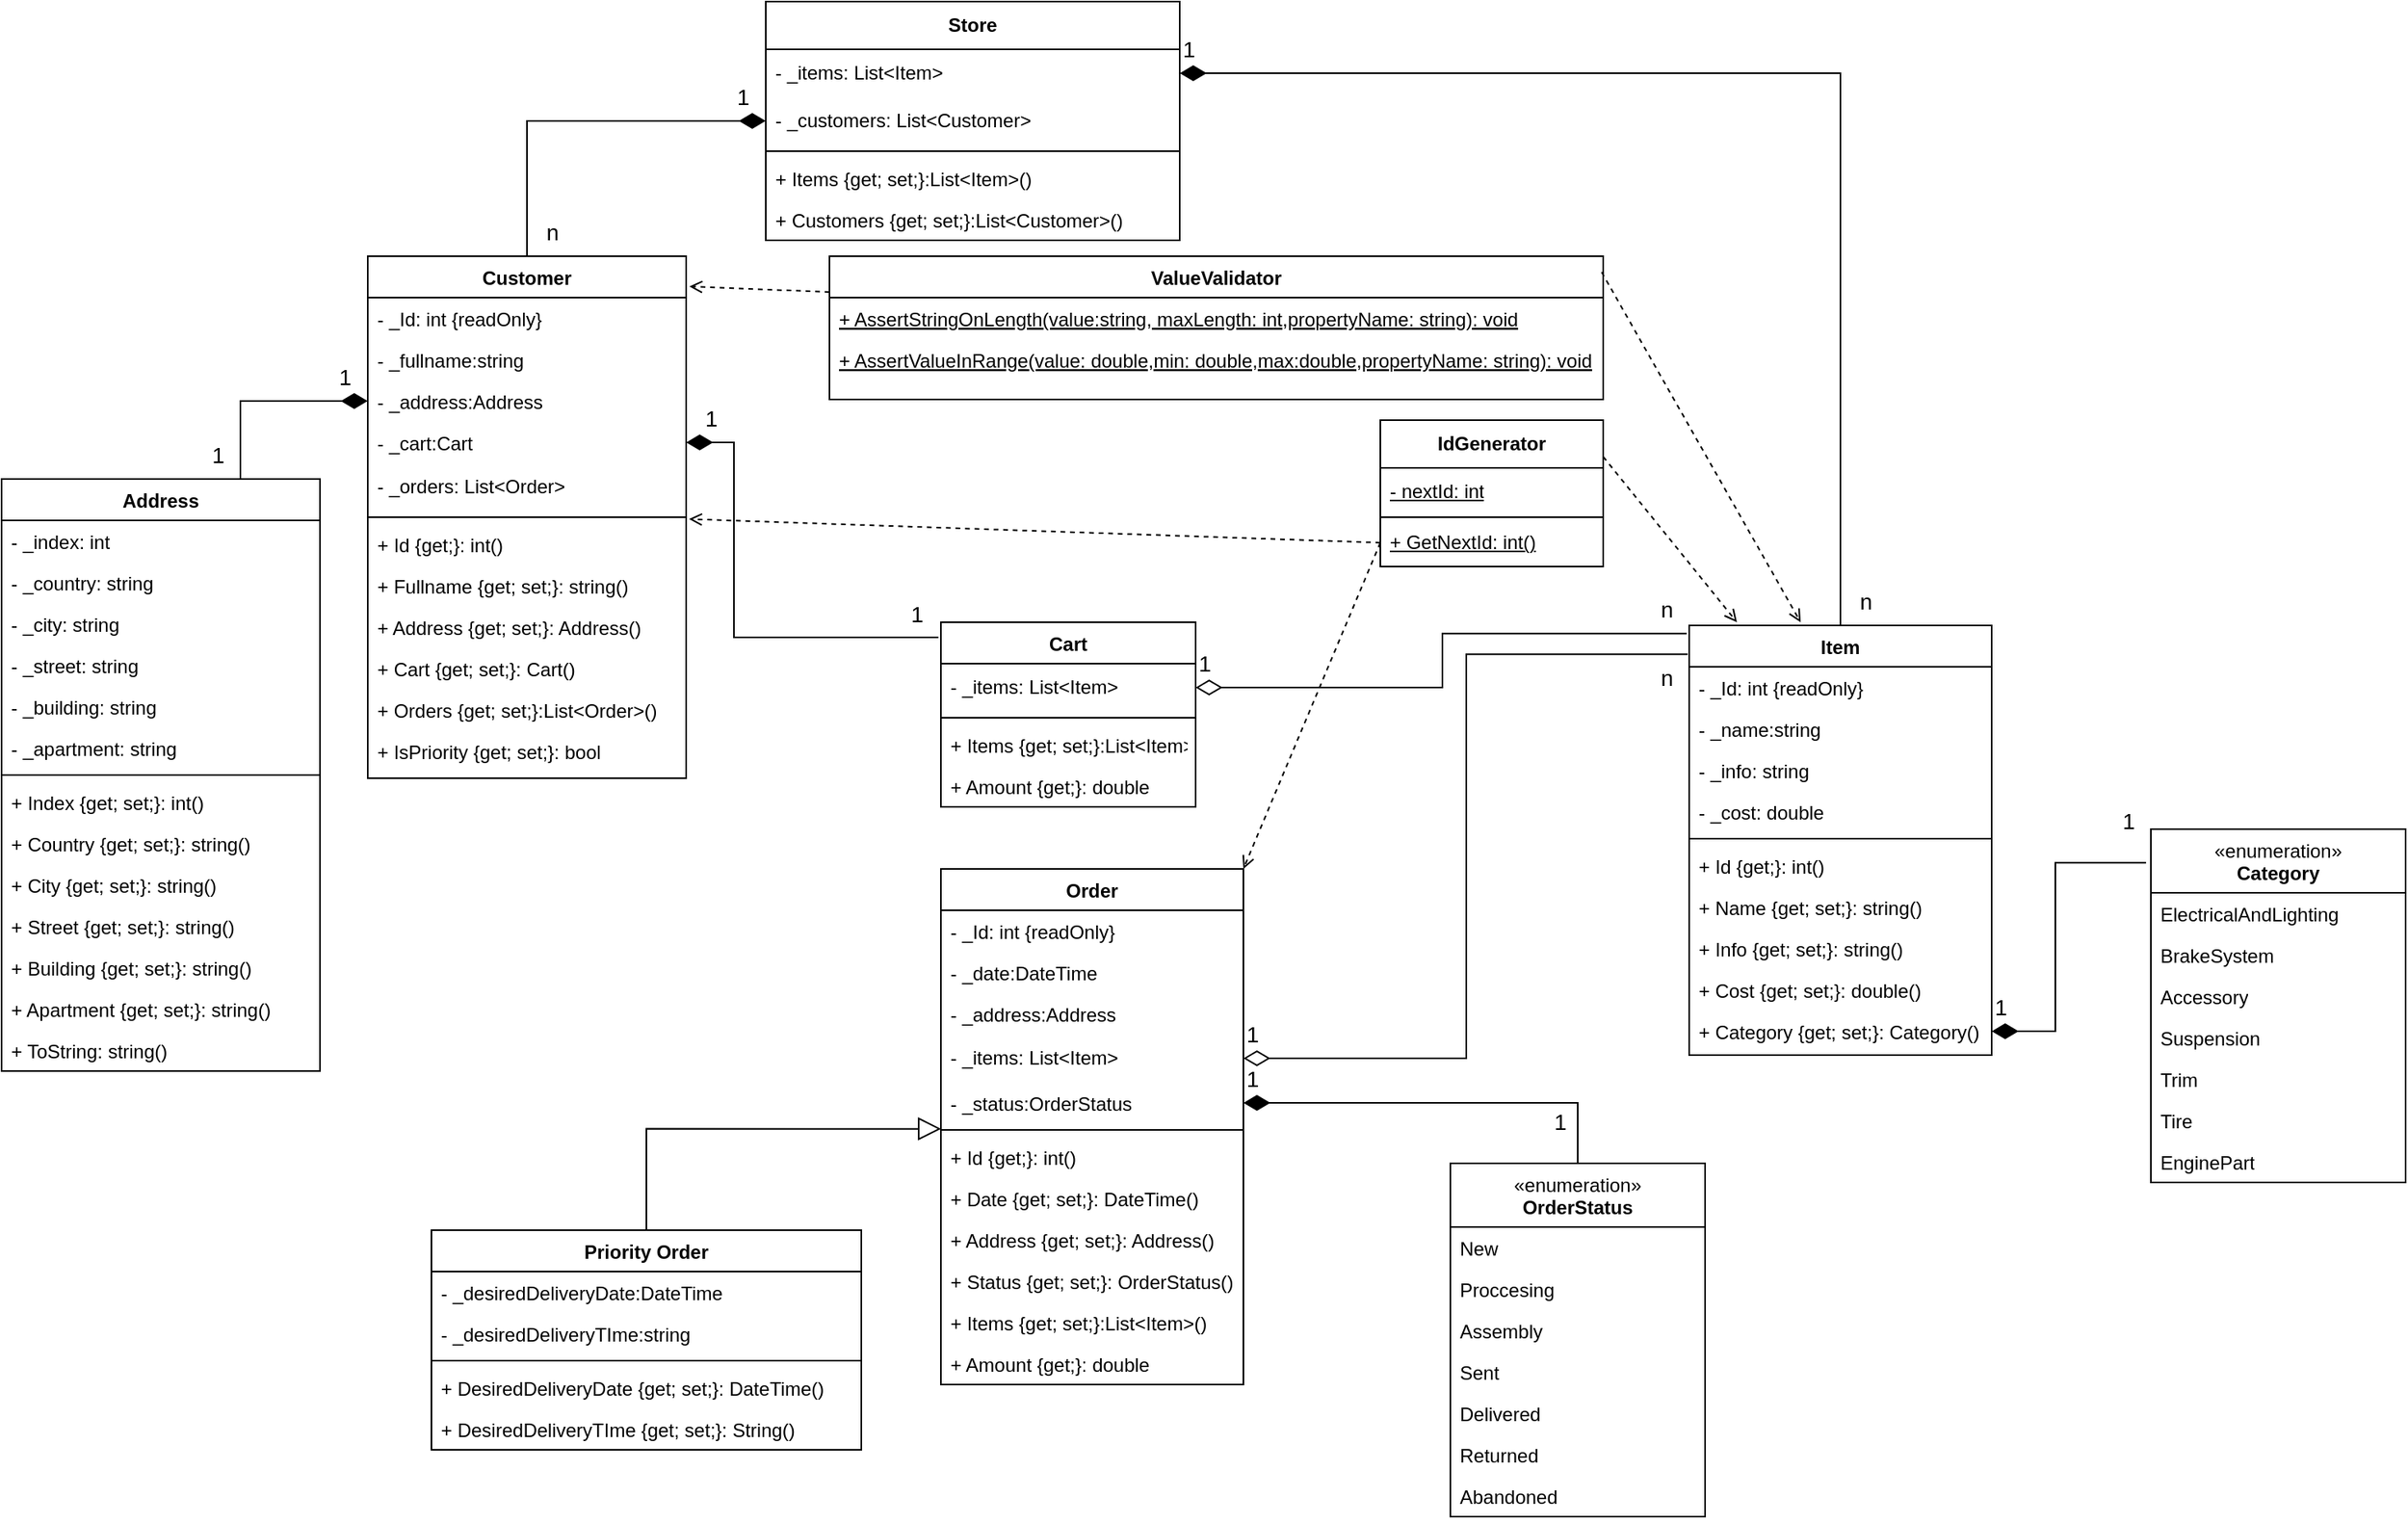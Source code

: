 <mxfile version="22.0.4" type="device">
  <diagram id="C5RBs43oDa-KdzZeNtuy" name="Page-1">
    <mxGraphModel dx="3703" dy="1097" grid="1" gridSize="10" guides="1" tooltips="1" connect="1" arrows="1" fold="1" page="1" pageScale="1" pageWidth="827" pageHeight="1169" background="#FFFFFF" math="0" shadow="0">
      <root>
        <mxCell id="WIyWlLk6GJQsqaUBKTNV-0" />
        <mxCell id="WIyWlLk6GJQsqaUBKTNV-1" parent="WIyWlLk6GJQsqaUBKTNV-0" />
        <mxCell id="zkfFHV4jXpPFQw0GAbJ--0" value="Item" style="swimlane;fontStyle=1;align=center;verticalAlign=top;childLayout=stackLayout;horizontal=1;startSize=26;horizontalStack=0;resizeParent=1;resizeLast=0;collapsible=1;marginBottom=0;rounded=0;shadow=0;strokeWidth=1;" parent="WIyWlLk6GJQsqaUBKTNV-1" vertex="1">
          <mxGeometry x="20" y="432" width="190" height="270" as="geometry">
            <mxRectangle x="230" y="140" width="160" height="26" as="alternateBounds" />
          </mxGeometry>
        </mxCell>
        <mxCell id="zkfFHV4jXpPFQw0GAbJ--1" value="- _Id: int {readOnly}" style="text;align=left;verticalAlign=top;spacingLeft=4;spacingRight=4;overflow=hidden;rotatable=0;points=[[0,0.5],[1,0.5]];portConstraint=eastwest;rounded=0;" parent="zkfFHV4jXpPFQw0GAbJ--0" vertex="1">
          <mxGeometry y="26" width="190" height="26" as="geometry" />
        </mxCell>
        <mxCell id="zkfFHV4jXpPFQw0GAbJ--2" value="- _name:string" style="text;align=left;verticalAlign=top;spacingLeft=4;spacingRight=4;overflow=hidden;rotatable=0;points=[[0,0.5],[1,0.5]];portConstraint=eastwest;rounded=0;shadow=0;html=0;" parent="zkfFHV4jXpPFQw0GAbJ--0" vertex="1">
          <mxGeometry y="52" width="190" height="26" as="geometry" />
        </mxCell>
        <mxCell id="zkfFHV4jXpPFQw0GAbJ--3" value="- _info: string" style="text;align=left;verticalAlign=top;spacingLeft=4;spacingRight=4;overflow=hidden;rotatable=0;points=[[0,0.5],[1,0.5]];portConstraint=eastwest;rounded=0;shadow=0;html=0;" parent="zkfFHV4jXpPFQw0GAbJ--0" vertex="1">
          <mxGeometry y="78" width="190" height="26" as="geometry" />
        </mxCell>
        <mxCell id="sBGS1Uir1IaNzIVXZRek-6" value="- _cost: double" style="text;align=left;verticalAlign=top;spacingLeft=4;spacingRight=4;overflow=hidden;rotatable=0;points=[[0,0.5],[1,0.5]];portConstraint=eastwest;rounded=0;shadow=0;html=0;" parent="zkfFHV4jXpPFQw0GAbJ--0" vertex="1">
          <mxGeometry y="104" width="190" height="26" as="geometry" />
        </mxCell>
        <mxCell id="zkfFHV4jXpPFQw0GAbJ--4" value="" style="line;html=1;strokeWidth=1;align=left;verticalAlign=middle;spacingTop=-1;spacingLeft=3;spacingRight=3;rotatable=0;labelPosition=right;points=[];portConstraint=eastwest;rounded=0;" parent="zkfFHV4jXpPFQw0GAbJ--0" vertex="1">
          <mxGeometry y="130" width="190" height="8" as="geometry" />
        </mxCell>
        <mxCell id="zkfFHV4jXpPFQw0GAbJ--5" value="+ Id {get;}: int()" style="text;align=left;verticalAlign=top;spacingLeft=4;spacingRight=4;overflow=hidden;rotatable=0;points=[[0,0.5],[1,0.5]];portConstraint=eastwest;rounded=0;" parent="zkfFHV4jXpPFQw0GAbJ--0" vertex="1">
          <mxGeometry y="138" width="190" height="26" as="geometry" />
        </mxCell>
        <mxCell id="sBGS1Uir1IaNzIVXZRek-15" value="+ Name {get; set;}: string()" style="text;align=left;verticalAlign=top;spacingLeft=4;spacingRight=4;overflow=hidden;rotatable=0;points=[[0,0.5],[1,0.5]];portConstraint=eastwest;rounded=0;" parent="zkfFHV4jXpPFQw0GAbJ--0" vertex="1">
          <mxGeometry y="164" width="190" height="26" as="geometry" />
        </mxCell>
        <mxCell id="sBGS1Uir1IaNzIVXZRek-16" value="+ Info {get; set;}: string()" style="text;align=left;verticalAlign=top;spacingLeft=4;spacingRight=4;overflow=hidden;rotatable=0;points=[[0,0.5],[1,0.5]];portConstraint=eastwest;rounded=0;" parent="zkfFHV4jXpPFQw0GAbJ--0" vertex="1">
          <mxGeometry y="190" width="190" height="26" as="geometry" />
        </mxCell>
        <mxCell id="sBGS1Uir1IaNzIVXZRek-17" value="+ Cost {get; set;}: double()" style="text;align=left;verticalAlign=top;spacingLeft=4;spacingRight=4;overflow=hidden;rotatable=0;points=[[0,0.5],[1,0.5]];portConstraint=eastwest;rounded=0;" parent="zkfFHV4jXpPFQw0GAbJ--0" vertex="1">
          <mxGeometry y="216" width="190" height="26" as="geometry" />
        </mxCell>
        <mxCell id="E396M5tWe0iOBY8pmZY7-39" value="+ Category {get; set;}: Category()" style="text;align=left;verticalAlign=top;spacingLeft=4;spacingRight=4;overflow=hidden;rotatable=0;points=[[0,0.5],[1,0.5]];portConstraint=eastwest;rounded=0;shadow=0;html=0;" parent="zkfFHV4jXpPFQw0GAbJ--0" vertex="1">
          <mxGeometry y="242" width="190" height="26" as="geometry" />
        </mxCell>
        <mxCell id="sBGS1Uir1IaNzIVXZRek-0" value="Customer" style="swimlane;fontStyle=1;align=center;verticalAlign=top;childLayout=stackLayout;horizontal=1;startSize=26;horizontalStack=0;resizeParent=1;resizeLast=0;collapsible=1;marginBottom=0;rounded=0;shadow=0;strokeWidth=1;" parent="WIyWlLk6GJQsqaUBKTNV-1" vertex="1">
          <mxGeometry x="-810" y="200" width="200" height="328" as="geometry">
            <mxRectangle x="230" y="140" width="160" height="26" as="alternateBounds" />
          </mxGeometry>
        </mxCell>
        <mxCell id="sBGS1Uir1IaNzIVXZRek-18" value="- _Id: int {readOnly}" style="text;align=left;verticalAlign=top;spacingLeft=4;spacingRight=4;overflow=hidden;rotatable=0;points=[[0,0.5],[1,0.5]];portConstraint=eastwest;rounded=0;fontStyle=0" parent="sBGS1Uir1IaNzIVXZRek-0" vertex="1">
          <mxGeometry y="26" width="200" height="26" as="geometry" />
        </mxCell>
        <mxCell id="sBGS1Uir1IaNzIVXZRek-19" value="- _fullname:string" style="text;align=left;verticalAlign=top;spacingLeft=4;spacingRight=4;overflow=hidden;rotatable=0;points=[[0,0.5],[1,0.5]];portConstraint=eastwest;rounded=0;shadow=0;html=0;" parent="sBGS1Uir1IaNzIVXZRek-0" vertex="1">
          <mxGeometry y="52" width="200" height="26" as="geometry" />
        </mxCell>
        <mxCell id="sBGS1Uir1IaNzIVXZRek-20" value="- _address:Address" style="text;align=left;verticalAlign=top;spacingLeft=4;spacingRight=4;overflow=hidden;rotatable=0;points=[[0,0.5],[1,0.5]];portConstraint=eastwest;rounded=0;shadow=0;html=0;" parent="sBGS1Uir1IaNzIVXZRek-0" vertex="1">
          <mxGeometry y="78" width="200" height="26" as="geometry" />
        </mxCell>
        <mxCell id="Ajz1zNzVbMrPSSMoXpSr-2" value="- _cart:Cart" style="text;align=left;verticalAlign=top;spacingLeft=4;spacingRight=4;overflow=hidden;rotatable=0;points=[[0,0.5],[1,0.5]];portConstraint=eastwest;rounded=0;shadow=0;html=0;" parent="sBGS1Uir1IaNzIVXZRek-0" vertex="1">
          <mxGeometry y="104" width="200" height="26" as="geometry" />
        </mxCell>
        <mxCell id="Ajz1zNzVbMrPSSMoXpSr-5" value="- _orders: List&amp;lt;Order&amp;gt;" style="text;strokeColor=none;fillColor=none;align=left;verticalAlign=middle;spacingLeft=4;spacingRight=4;overflow=hidden;points=[[0,0.5],[1,0.5]];portConstraint=eastwest;rotatable=0;whiteSpace=wrap;html=1;" parent="sBGS1Uir1IaNzIVXZRek-0" vertex="1">
          <mxGeometry y="130" width="200" height="30" as="geometry" />
        </mxCell>
        <mxCell id="sBGS1Uir1IaNzIVXZRek-4" value="" style="line;html=1;strokeWidth=1;align=left;verticalAlign=middle;spacingTop=-1;spacingLeft=3;spacingRight=3;rotatable=0;labelPosition=right;points=[];portConstraint=eastwest;rounded=0;" parent="sBGS1Uir1IaNzIVXZRek-0" vertex="1">
          <mxGeometry y="160" width="200" height="8" as="geometry" />
        </mxCell>
        <mxCell id="sBGS1Uir1IaNzIVXZRek-21" value="+ Id {get;}: int()" style="text;align=left;verticalAlign=top;spacingLeft=4;spacingRight=4;overflow=hidden;rotatable=0;points=[[0,0.5],[1,0.5]];portConstraint=eastwest;rounded=0;" parent="sBGS1Uir1IaNzIVXZRek-0" vertex="1">
          <mxGeometry y="168" width="200" height="26" as="geometry" />
        </mxCell>
        <mxCell id="sBGS1Uir1IaNzIVXZRek-22" value="+ Fullname {get; set;}: string()" style="text;align=left;verticalAlign=top;spacingLeft=4;spacingRight=4;overflow=hidden;rotatable=0;points=[[0,0.5],[1,0.5]];portConstraint=eastwest;rounded=0;" parent="sBGS1Uir1IaNzIVXZRek-0" vertex="1">
          <mxGeometry y="194" width="200" height="26" as="geometry" />
        </mxCell>
        <mxCell id="sBGS1Uir1IaNzIVXZRek-24" value="+ Address {get; set;}: Address()" style="text;align=left;verticalAlign=top;spacingLeft=4;spacingRight=4;overflow=hidden;rotatable=0;points=[[0,0.5],[1,0.5]];portConstraint=eastwest;rounded=0;" parent="sBGS1Uir1IaNzIVXZRek-0" vertex="1">
          <mxGeometry y="220" width="200" height="26" as="geometry" />
        </mxCell>
        <mxCell id="Ajz1zNzVbMrPSSMoXpSr-4" value="+ Cart {get; set;}: Cart()" style="text;align=left;verticalAlign=top;spacingLeft=4;spacingRight=4;overflow=hidden;rotatable=0;points=[[0,0.5],[1,0.5]];portConstraint=eastwest;rounded=0;" parent="sBGS1Uir1IaNzIVXZRek-0" vertex="1">
          <mxGeometry y="246" width="200" height="26" as="geometry" />
        </mxCell>
        <mxCell id="Ajz1zNzVbMrPSSMoXpSr-6" value="+ Orders {get; set;}:List&lt;Order&gt;()" style="text;align=left;verticalAlign=top;spacingLeft=4;spacingRight=4;overflow=hidden;rotatable=0;points=[[0,0.5],[1,0.5]];portConstraint=eastwest;rounded=0;" parent="sBGS1Uir1IaNzIVXZRek-0" vertex="1">
          <mxGeometry y="272" width="200" height="26" as="geometry" />
        </mxCell>
        <mxCell id="wTutFb9Adpz59W1rXgPP-15" value="+ IsPriority {get; set;}: bool" style="text;align=left;verticalAlign=top;spacingLeft=4;spacingRight=4;overflow=hidden;rotatable=0;points=[[0,0.5],[1,0.5]];portConstraint=eastwest;rounded=0;" vertex="1" parent="sBGS1Uir1IaNzIVXZRek-0">
          <mxGeometry y="298" width="200" height="26" as="geometry" />
        </mxCell>
        <mxCell id="sBGS1Uir1IaNzIVXZRek-9" value="ValueValidator" style="swimlane;fontStyle=1;align=center;verticalAlign=top;childLayout=stackLayout;horizontal=1;startSize=26;horizontalStack=0;resizeParent=1;resizeLast=0;collapsible=1;marginBottom=0;rounded=0;shadow=0;strokeWidth=1;" parent="WIyWlLk6GJQsqaUBKTNV-1" vertex="1">
          <mxGeometry x="-520" y="200" width="486" height="90" as="geometry">
            <mxRectangle x="230" y="140" width="160" height="26" as="alternateBounds" />
          </mxGeometry>
        </mxCell>
        <mxCell id="sBGS1Uir1IaNzIVXZRek-10" value="+ AssertStringOnLength(value:string, maxLength: int,propertyName: string): void" style="text;align=left;verticalAlign=top;spacingLeft=4;spacingRight=4;overflow=hidden;rotatable=0;points=[[0,0.5],[1,0.5]];portConstraint=eastwest;rounded=0;shadow=0;html=0;fontStyle=4;" parent="sBGS1Uir1IaNzIVXZRek-9" vertex="1">
          <mxGeometry y="26" width="486" height="26" as="geometry" />
        </mxCell>
        <mxCell id="sBGS1Uir1IaNzIVXZRek-25" value="+ AssertValueInRange(value: double,min: double,max:double,propertyName: string): void" style="text;align=left;verticalAlign=top;spacingLeft=4;spacingRight=4;overflow=hidden;rotatable=0;points=[[0,0.5],[1,0.5]];portConstraint=eastwest;rounded=0;shadow=0;html=0;fontStyle=4;" parent="sBGS1Uir1IaNzIVXZRek-9" vertex="1">
          <mxGeometry y="52" width="486" height="26" as="geometry" />
        </mxCell>
        <mxCell id="sBGS1Uir1IaNzIVXZRek-26" value="IdGenerator" style="swimlane;fontStyle=1;childLayout=stackLayout;horizontal=1;startSize=30;horizontalStack=0;resizeParent=1;resizeParentMax=0;resizeLast=0;collapsible=1;marginBottom=0;whiteSpace=wrap;html=1;rounded=0;" parent="WIyWlLk6GJQsqaUBKTNV-1" vertex="1">
          <mxGeometry x="-174" y="303" width="140" height="92" as="geometry" />
        </mxCell>
        <mxCell id="sBGS1Uir1IaNzIVXZRek-27" value="&lt;u&gt;- nextId: int&lt;/u&gt;" style="text;strokeColor=none;fillColor=none;align=left;verticalAlign=middle;spacingLeft=4;spacingRight=4;overflow=hidden;points=[[0,0.5],[1,0.5]];portConstraint=eastwest;rotatable=0;whiteSpace=wrap;html=1;rounded=0;" parent="sBGS1Uir1IaNzIVXZRek-26" vertex="1">
          <mxGeometry y="30" width="140" height="30" as="geometry" />
        </mxCell>
        <mxCell id="sBGS1Uir1IaNzIVXZRek-30" value="" style="line;html=1;strokeWidth=1;align=left;verticalAlign=middle;spacingTop=-1;spacingLeft=3;spacingRight=3;rotatable=0;labelPosition=right;points=[];portConstraint=eastwest;rounded=0;" parent="sBGS1Uir1IaNzIVXZRek-26" vertex="1">
          <mxGeometry y="60" width="140" height="2" as="geometry" />
        </mxCell>
        <mxCell id="sBGS1Uir1IaNzIVXZRek-28" value="&lt;u&gt;+ GetNextId: int()&lt;/u&gt;" style="text;strokeColor=none;fillColor=none;align=left;verticalAlign=middle;spacingLeft=4;spacingRight=4;overflow=hidden;points=[[0,0.5],[1,0.5]];portConstraint=eastwest;rotatable=0;whiteSpace=wrap;html=1;rounded=0;" parent="sBGS1Uir1IaNzIVXZRek-26" vertex="1">
          <mxGeometry y="62" width="140" height="30" as="geometry" />
        </mxCell>
        <mxCell id="sBGS1Uir1IaNzIVXZRek-31" value="" style="endArrow=open;html=1;rounded=0;exitX=0.998;exitY=0.111;exitDx=0;exitDy=0;dashed=1;endFill=0;exitPerimeter=0;" parent="WIyWlLk6GJQsqaUBKTNV-1" source="sBGS1Uir1IaNzIVXZRek-9" edge="1">
          <mxGeometry width="50" height="50" relative="1" as="geometry">
            <mxPoint x="400" y="390" as="sourcePoint" />
            <mxPoint x="90" y="430" as="targetPoint" />
          </mxGeometry>
        </mxCell>
        <mxCell id="sBGS1Uir1IaNzIVXZRek-32" value="" style="endArrow=open;html=1;rounded=0;exitX=1;exitY=0.25;exitDx=0;exitDy=0;dashed=1;endFill=0;" parent="WIyWlLk6GJQsqaUBKTNV-1" source="sBGS1Uir1IaNzIVXZRek-26" edge="1">
          <mxGeometry width="50" height="50" relative="1" as="geometry">
            <mxPoint x="193" y="430" as="sourcePoint" />
            <mxPoint x="50" y="430" as="targetPoint" />
          </mxGeometry>
        </mxCell>
        <mxCell id="sBGS1Uir1IaNzIVXZRek-33" value="" style="endArrow=open;html=1;rounded=0;dashed=1;endFill=0;entryX=1.009;entryY=-0.109;entryDx=0;entryDy=0;entryPerimeter=0;exitX=0;exitY=0.5;exitDx=0;exitDy=0;" parent="WIyWlLk6GJQsqaUBKTNV-1" source="sBGS1Uir1IaNzIVXZRek-28" target="sBGS1Uir1IaNzIVXZRek-21" edge="1">
          <mxGeometry width="50" height="50" relative="1" as="geometry">
            <mxPoint x="610" y="420" as="sourcePoint" />
            <mxPoint x="328" y="352" as="targetPoint" />
          </mxGeometry>
        </mxCell>
        <mxCell id="sBGS1Uir1IaNzIVXZRek-34" value="" style="endArrow=open;html=1;rounded=0;dashed=1;endFill=0;entryX=1.01;entryY=0.058;entryDx=0;entryDy=0;exitX=0;exitY=0.25;exitDx=0;exitDy=0;entryPerimeter=0;" parent="WIyWlLk6GJQsqaUBKTNV-1" source="sBGS1Uir1IaNzIVXZRek-9" target="sBGS1Uir1IaNzIVXZRek-0" edge="1">
          <mxGeometry width="50" height="50" relative="1" as="geometry">
            <mxPoint x="620" y="430" as="sourcePoint" />
            <mxPoint x="503" y="301" as="targetPoint" />
          </mxGeometry>
        </mxCell>
        <mxCell id="E396M5tWe0iOBY8pmZY7-0" value="&lt;b&gt;Store&lt;/b&gt;" style="swimlane;fontStyle=0;childLayout=stackLayout;horizontal=1;startSize=30;horizontalStack=0;resizeParent=1;resizeParentMax=0;resizeLast=0;collapsible=1;marginBottom=0;whiteSpace=wrap;html=1;" parent="WIyWlLk6GJQsqaUBKTNV-1" vertex="1">
          <mxGeometry x="-560" y="40" width="260" height="150" as="geometry" />
        </mxCell>
        <mxCell id="E396M5tWe0iOBY8pmZY7-1" value="- _items: List&amp;lt;Item&amp;gt;" style="text;strokeColor=none;fillColor=none;align=left;verticalAlign=middle;spacingLeft=4;spacingRight=4;overflow=hidden;points=[[0,0.5],[1,0.5]];portConstraint=eastwest;rotatable=0;whiteSpace=wrap;html=1;" parent="E396M5tWe0iOBY8pmZY7-0" vertex="1">
          <mxGeometry y="30" width="260" height="30" as="geometry" />
        </mxCell>
        <mxCell id="E396M5tWe0iOBY8pmZY7-2" value="- _customers: List&amp;lt;Customer&amp;gt;" style="text;strokeColor=none;fillColor=none;align=left;verticalAlign=middle;spacingLeft=4;spacingRight=4;overflow=hidden;points=[[0,0.5],[1,0.5]];portConstraint=eastwest;rotatable=0;whiteSpace=wrap;html=1;" parent="E396M5tWe0iOBY8pmZY7-0" vertex="1">
          <mxGeometry y="60" width="260" height="30" as="geometry" />
        </mxCell>
        <mxCell id="E396M5tWe0iOBY8pmZY7-5" value="" style="line;html=1;strokeWidth=1;align=left;verticalAlign=middle;spacingTop=-1;spacingLeft=3;spacingRight=3;rotatable=0;labelPosition=right;points=[];portConstraint=eastwest;rounded=0;" parent="E396M5tWe0iOBY8pmZY7-0" vertex="1">
          <mxGeometry y="90" width="260" height="8" as="geometry" />
        </mxCell>
        <mxCell id="E396M5tWe0iOBY8pmZY7-4" value="+ Items {get; set;}:List&lt;Item&gt;()" style="text;align=left;verticalAlign=top;spacingLeft=4;spacingRight=4;overflow=hidden;rotatable=0;points=[[0,0.5],[1,0.5]];portConstraint=eastwest;rounded=0;" parent="E396M5tWe0iOBY8pmZY7-0" vertex="1">
          <mxGeometry y="98" width="260" height="26" as="geometry" />
        </mxCell>
        <mxCell id="E396M5tWe0iOBY8pmZY7-11" value="+ Customers {get; set;}:List&lt;Customer&gt;()" style="text;align=left;verticalAlign=top;spacingLeft=4;spacingRight=4;overflow=hidden;rotatable=0;points=[[0,0.5],[1,0.5]];portConstraint=eastwest;rounded=0;" parent="E396M5tWe0iOBY8pmZY7-0" vertex="1">
          <mxGeometry y="124" width="260" height="26" as="geometry" />
        </mxCell>
        <mxCell id="E396M5tWe0iOBY8pmZY7-13" value="" style="endArrow=none;html=1;endSize=12;startArrow=diamondThin;startSize=14;startFill=1;edgeStyle=orthogonalEdgeStyle;rounded=0;entryX=0.5;entryY=0;entryDx=0;entryDy=0;exitX=1;exitY=0.5;exitDx=0;exitDy=0;endFill=0;" parent="WIyWlLk6GJQsqaUBKTNV-1" source="E396M5tWe0iOBY8pmZY7-1" target="zkfFHV4jXpPFQw0GAbJ--0" edge="1">
          <mxGeometry relative="1" as="geometry">
            <mxPoint x="-300" y="120" as="sourcePoint" />
            <mxPoint x="-140" y="120" as="targetPoint" />
            <mxPoint as="offset" />
          </mxGeometry>
        </mxCell>
        <mxCell id="E396M5tWe0iOBY8pmZY7-14" value="1" style="edgeLabel;resizable=0;html=1;align=left;verticalAlign=top;fontSize=14;" parent="E396M5tWe0iOBY8pmZY7-13" connectable="0" vertex="1">
          <mxGeometry x="-1" relative="1" as="geometry">
            <mxPoint y="-30" as="offset" />
          </mxGeometry>
        </mxCell>
        <mxCell id="E396M5tWe0iOBY8pmZY7-15" value="n" style="edgeLabel;resizable=0;html=1;align=right;verticalAlign=top;fontSize=14;" parent="E396M5tWe0iOBY8pmZY7-13" connectable="0" vertex="1">
          <mxGeometry x="1" relative="1" as="geometry">
            <mxPoint x="20" y="-30" as="offset" />
          </mxGeometry>
        </mxCell>
        <mxCell id="E396M5tWe0iOBY8pmZY7-16" value="" style="endArrow=none;html=1;endSize=12;startArrow=diamondThin;startSize=14;startFill=1;edgeStyle=orthogonalEdgeStyle;rounded=0;entryX=0.5;entryY=0;entryDx=0;entryDy=0;exitX=0;exitY=0.5;exitDx=0;exitDy=0;endFill=0;" parent="WIyWlLk6GJQsqaUBKTNV-1" source="E396M5tWe0iOBY8pmZY7-2" target="sBGS1Uir1IaNzIVXZRek-0" edge="1">
          <mxGeometry relative="1" as="geometry">
            <mxPoint x="-290" y="130" as="sourcePoint" />
            <mxPoint x="-160" y="180" as="targetPoint" />
            <mxPoint as="offset" />
          </mxGeometry>
        </mxCell>
        <mxCell id="E396M5tWe0iOBY8pmZY7-17" value="1" style="edgeLabel;resizable=0;html=1;align=left;verticalAlign=top;fontSize=14;" parent="E396M5tWe0iOBY8pmZY7-16" connectable="0" vertex="1">
          <mxGeometry x="-1" relative="1" as="geometry">
            <mxPoint x="-20" y="-30" as="offset" />
          </mxGeometry>
        </mxCell>
        <mxCell id="E396M5tWe0iOBY8pmZY7-18" value="n" style="edgeLabel;resizable=0;html=1;align=right;verticalAlign=top;fontSize=14;" parent="E396M5tWe0iOBY8pmZY7-16" connectable="0" vertex="1">
          <mxGeometry x="1" relative="1" as="geometry">
            <mxPoint x="20" y="-30" as="offset" />
          </mxGeometry>
        </mxCell>
        <mxCell id="E396M5tWe0iOBY8pmZY7-26" value="&lt;span style=&quot;font-weight: normal;&quot;&gt;«enumeration»&lt;/span&gt;&lt;br&gt;Category" style="swimlane;fontStyle=1;align=center;verticalAlign=top;childLayout=stackLayout;horizontal=1;startSize=40;horizontalStack=0;resizeParent=1;resizeParentMax=0;resizeLast=0;collapsible=1;marginBottom=0;whiteSpace=wrap;html=1;" parent="WIyWlLk6GJQsqaUBKTNV-1" vertex="1">
          <mxGeometry x="310" y="560" width="160" height="222" as="geometry" />
        </mxCell>
        <mxCell id="E396M5tWe0iOBY8pmZY7-27" value="ElectricalAndLighting" style="text;strokeColor=none;fillColor=none;align=left;verticalAlign=top;spacingLeft=4;spacingRight=4;overflow=hidden;rotatable=0;points=[[0,0.5],[1,0.5]];portConstraint=eastwest;whiteSpace=wrap;html=1;" parent="E396M5tWe0iOBY8pmZY7-26" vertex="1">
          <mxGeometry y="40" width="160" height="26" as="geometry" />
        </mxCell>
        <mxCell id="E396M5tWe0iOBY8pmZY7-29" value="BrakeSystem" style="text;strokeColor=none;fillColor=none;align=left;verticalAlign=top;spacingLeft=4;spacingRight=4;overflow=hidden;rotatable=0;points=[[0,0.5],[1,0.5]];portConstraint=eastwest;whiteSpace=wrap;html=1;" parent="E396M5tWe0iOBY8pmZY7-26" vertex="1">
          <mxGeometry y="66" width="160" height="26" as="geometry" />
        </mxCell>
        <mxCell id="E396M5tWe0iOBY8pmZY7-30" value="Accessory" style="text;strokeColor=none;fillColor=none;align=left;verticalAlign=top;spacingLeft=4;spacingRight=4;overflow=hidden;rotatable=0;points=[[0,0.5],[1,0.5]];portConstraint=eastwest;whiteSpace=wrap;html=1;" parent="E396M5tWe0iOBY8pmZY7-26" vertex="1">
          <mxGeometry y="92" width="160" height="26" as="geometry" />
        </mxCell>
        <mxCell id="E396M5tWe0iOBY8pmZY7-31" value="Suspension" style="text;strokeColor=none;fillColor=none;align=left;verticalAlign=top;spacingLeft=4;spacingRight=4;overflow=hidden;rotatable=0;points=[[0,0.5],[1,0.5]];portConstraint=eastwest;whiteSpace=wrap;html=1;" parent="E396M5tWe0iOBY8pmZY7-26" vertex="1">
          <mxGeometry y="118" width="160" height="26" as="geometry" />
        </mxCell>
        <mxCell id="E396M5tWe0iOBY8pmZY7-32" value="Trim" style="text;strokeColor=none;fillColor=none;align=left;verticalAlign=top;spacingLeft=4;spacingRight=4;overflow=hidden;rotatable=0;points=[[0,0.5],[1,0.5]];portConstraint=eastwest;whiteSpace=wrap;html=1;" parent="E396M5tWe0iOBY8pmZY7-26" vertex="1">
          <mxGeometry y="144" width="160" height="26" as="geometry" />
        </mxCell>
        <mxCell id="E396M5tWe0iOBY8pmZY7-33" value="Tire" style="text;strokeColor=none;fillColor=none;align=left;verticalAlign=top;spacingLeft=4;spacingRight=4;overflow=hidden;rotatable=0;points=[[0,0.5],[1,0.5]];portConstraint=eastwest;whiteSpace=wrap;html=1;" parent="E396M5tWe0iOBY8pmZY7-26" vertex="1">
          <mxGeometry y="170" width="160" height="26" as="geometry" />
        </mxCell>
        <mxCell id="E396M5tWe0iOBY8pmZY7-34" value="EnginePart" style="text;strokeColor=none;fillColor=none;align=left;verticalAlign=top;spacingLeft=4;spacingRight=4;overflow=hidden;rotatable=0;points=[[0,0.5],[1,0.5]];portConstraint=eastwest;whiteSpace=wrap;html=1;" parent="E396M5tWe0iOBY8pmZY7-26" vertex="1">
          <mxGeometry y="196" width="160" height="26" as="geometry" />
        </mxCell>
        <mxCell id="E396M5tWe0iOBY8pmZY7-35" value="" style="endArrow=none;html=1;endSize=12;startArrow=diamondThin;startSize=14;startFill=1;edgeStyle=orthogonalEdgeStyle;rounded=0;entryX=-0.019;entryY=0.095;entryDx=0;entryDy=0;exitX=1;exitY=0.5;exitDx=0;exitDy=0;entryPerimeter=0;endFill=0;" parent="WIyWlLk6GJQsqaUBKTNV-1" source="E396M5tWe0iOBY8pmZY7-39" target="E396M5tWe0iOBY8pmZY7-26" edge="1">
          <mxGeometry relative="1" as="geometry">
            <mxPoint x="-40" y="150" as="sourcePoint" />
            <mxPoint x="90" y="200" as="targetPoint" />
            <mxPoint as="offset" />
            <Array as="points">
              <mxPoint x="250" y="687" />
              <mxPoint x="250" y="581" />
            </Array>
          </mxGeometry>
        </mxCell>
        <mxCell id="E396M5tWe0iOBY8pmZY7-36" value="1" style="edgeLabel;resizable=0;html=1;align=left;verticalAlign=top;fontSize=14;" parent="E396M5tWe0iOBY8pmZY7-35" connectable="0" vertex="1">
          <mxGeometry x="-1" relative="1" as="geometry">
            <mxPoint y="-30" as="offset" />
          </mxGeometry>
        </mxCell>
        <mxCell id="E396M5tWe0iOBY8pmZY7-37" value="1" style="edgeLabel;resizable=0;html=1;align=right;verticalAlign=top;fontSize=14;" parent="E396M5tWe0iOBY8pmZY7-35" connectable="0" vertex="1">
          <mxGeometry x="1" relative="1" as="geometry">
            <mxPoint x="-7" y="-41" as="offset" />
          </mxGeometry>
        </mxCell>
        <mxCell id="E396M5tWe0iOBY8pmZY7-40" value="Address" style="swimlane;fontStyle=1;align=center;verticalAlign=top;childLayout=stackLayout;horizontal=1;startSize=26;horizontalStack=0;resizeParent=1;resizeLast=0;collapsible=1;marginBottom=0;rounded=0;shadow=0;strokeWidth=1;" parent="WIyWlLk6GJQsqaUBKTNV-1" vertex="1">
          <mxGeometry x="-1040" y="340" width="200" height="372" as="geometry">
            <mxRectangle x="230" y="140" width="160" height="26" as="alternateBounds" />
          </mxGeometry>
        </mxCell>
        <mxCell id="E396M5tWe0iOBY8pmZY7-41" value="- _index: int" style="text;align=left;verticalAlign=top;spacingLeft=4;spacingRight=4;overflow=hidden;rotatable=0;points=[[0,0.5],[1,0.5]];portConstraint=eastwest;rounded=0;" parent="E396M5tWe0iOBY8pmZY7-40" vertex="1">
          <mxGeometry y="26" width="200" height="26" as="geometry" />
        </mxCell>
        <mxCell id="E396M5tWe0iOBY8pmZY7-42" value="- _country: string" style="text;align=left;verticalAlign=top;spacingLeft=4;spacingRight=4;overflow=hidden;rotatable=0;points=[[0,0.5],[1,0.5]];portConstraint=eastwest;rounded=0;shadow=0;html=0;" parent="E396M5tWe0iOBY8pmZY7-40" vertex="1">
          <mxGeometry y="52" width="200" height="26" as="geometry" />
        </mxCell>
        <mxCell id="E396M5tWe0iOBY8pmZY7-43" value="- _city: string" style="text;align=left;verticalAlign=top;spacingLeft=4;spacingRight=4;overflow=hidden;rotatable=0;points=[[0,0.5],[1,0.5]];portConstraint=eastwest;rounded=0;shadow=0;html=0;" parent="E396M5tWe0iOBY8pmZY7-40" vertex="1">
          <mxGeometry y="78" width="200" height="26" as="geometry" />
        </mxCell>
        <mxCell id="E396M5tWe0iOBY8pmZY7-48" value="- _street: string" style="text;align=left;verticalAlign=top;spacingLeft=4;spacingRight=4;overflow=hidden;rotatable=0;points=[[0,0.5],[1,0.5]];portConstraint=eastwest;rounded=0;shadow=0;html=0;" parent="E396M5tWe0iOBY8pmZY7-40" vertex="1">
          <mxGeometry y="104" width="200" height="26" as="geometry" />
        </mxCell>
        <mxCell id="E396M5tWe0iOBY8pmZY7-49" value="- _building: string" style="text;align=left;verticalAlign=top;spacingLeft=4;spacingRight=4;overflow=hidden;rotatable=0;points=[[0,0.5],[1,0.5]];portConstraint=eastwest;rounded=0;shadow=0;html=0;" parent="E396M5tWe0iOBY8pmZY7-40" vertex="1">
          <mxGeometry y="130" width="200" height="26" as="geometry" />
        </mxCell>
        <mxCell id="E396M5tWe0iOBY8pmZY7-50" value="- _apartment: string" style="text;align=left;verticalAlign=top;spacingLeft=4;spacingRight=4;overflow=hidden;rotatable=0;points=[[0,0.5],[1,0.5]];portConstraint=eastwest;rounded=0;shadow=0;html=0;" parent="E396M5tWe0iOBY8pmZY7-40" vertex="1">
          <mxGeometry y="156" width="200" height="26" as="geometry" />
        </mxCell>
        <mxCell id="E396M5tWe0iOBY8pmZY7-44" value="" style="line;html=1;strokeWidth=1;align=left;verticalAlign=middle;spacingTop=-1;spacingLeft=3;spacingRight=3;rotatable=0;labelPosition=right;points=[];portConstraint=eastwest;rounded=0;" parent="E396M5tWe0iOBY8pmZY7-40" vertex="1">
          <mxGeometry y="182" width="200" height="8" as="geometry" />
        </mxCell>
        <mxCell id="E396M5tWe0iOBY8pmZY7-46" value="+ Index {get; set;}: int()" style="text;align=left;verticalAlign=top;spacingLeft=4;spacingRight=4;overflow=hidden;rotatable=0;points=[[0,0.5],[1,0.5]];portConstraint=eastwest;rounded=0;" parent="E396M5tWe0iOBY8pmZY7-40" vertex="1">
          <mxGeometry y="190" width="200" height="26" as="geometry" />
        </mxCell>
        <mxCell id="E396M5tWe0iOBY8pmZY7-47" value="+ Country {get; set;}: string()" style="text;align=left;verticalAlign=top;spacingLeft=4;spacingRight=4;overflow=hidden;rotatable=0;points=[[0,0.5],[1,0.5]];portConstraint=eastwest;rounded=0;" parent="E396M5tWe0iOBY8pmZY7-40" vertex="1">
          <mxGeometry y="216" width="200" height="26" as="geometry" />
        </mxCell>
        <mxCell id="E396M5tWe0iOBY8pmZY7-51" value="+ City {get; set;}: string()" style="text;align=left;verticalAlign=top;spacingLeft=4;spacingRight=4;overflow=hidden;rotatable=0;points=[[0,0.5],[1,0.5]];portConstraint=eastwest;rounded=0;" parent="E396M5tWe0iOBY8pmZY7-40" vertex="1">
          <mxGeometry y="242" width="200" height="26" as="geometry" />
        </mxCell>
        <mxCell id="E396M5tWe0iOBY8pmZY7-52" value="+ Street {get; set;}: string()" style="text;align=left;verticalAlign=top;spacingLeft=4;spacingRight=4;overflow=hidden;rotatable=0;points=[[0,0.5],[1,0.5]];portConstraint=eastwest;rounded=0;" parent="E396M5tWe0iOBY8pmZY7-40" vertex="1">
          <mxGeometry y="268" width="200" height="26" as="geometry" />
        </mxCell>
        <mxCell id="E396M5tWe0iOBY8pmZY7-53" value="+ Building {get; set;}: string()" style="text;align=left;verticalAlign=top;spacingLeft=4;spacingRight=4;overflow=hidden;rotatable=0;points=[[0,0.5],[1,0.5]];portConstraint=eastwest;rounded=0;" parent="E396M5tWe0iOBY8pmZY7-40" vertex="1">
          <mxGeometry y="294" width="200" height="26" as="geometry" />
        </mxCell>
        <mxCell id="Ajz1zNzVbMrPSSMoXpSr-0" value="+ Apartment {get; set;}: string()" style="text;align=left;verticalAlign=top;spacingLeft=4;spacingRight=4;overflow=hidden;rotatable=0;points=[[0,0.5],[1,0.5]];portConstraint=eastwest;rounded=0;" parent="E396M5tWe0iOBY8pmZY7-40" vertex="1">
          <mxGeometry y="320" width="200" height="26" as="geometry" />
        </mxCell>
        <mxCell id="Ajz1zNzVbMrPSSMoXpSr-1" value="+ ToString: string()" style="text;align=left;verticalAlign=top;spacingLeft=4;spacingRight=4;overflow=hidden;rotatable=0;points=[[0,0.5],[1,0.5]];portConstraint=eastwest;rounded=0;" parent="E396M5tWe0iOBY8pmZY7-40" vertex="1">
          <mxGeometry y="346" width="200" height="26" as="geometry" />
        </mxCell>
        <mxCell id="E396M5tWe0iOBY8pmZY7-55" value="" style="endArrow=none;html=1;endSize=12;startArrow=diamondThin;startSize=14;startFill=1;edgeStyle=orthogonalEdgeStyle;rounded=0;entryX=0.75;entryY=0;entryDx=0;entryDy=0;exitX=0;exitY=0.5;exitDx=0;exitDy=0;endFill=0;" parent="WIyWlLk6GJQsqaUBKTNV-1" source="sBGS1Uir1IaNzIVXZRek-20" target="E396M5tWe0iOBY8pmZY7-40" edge="1">
          <mxGeometry relative="1" as="geometry">
            <mxPoint x="-780" y="273.84" as="sourcePoint" />
            <mxPoint x="-1039.4" y="337.168" as="targetPoint" />
            <mxPoint as="offset" />
            <Array as="points">
              <mxPoint x="-890" y="291" />
            </Array>
          </mxGeometry>
        </mxCell>
        <mxCell id="E396M5tWe0iOBY8pmZY7-56" value="1" style="edgeLabel;resizable=0;html=1;align=left;verticalAlign=top;fontSize=14;" parent="E396M5tWe0iOBY8pmZY7-55" connectable="0" vertex="1">
          <mxGeometry x="-1" relative="1" as="geometry">
            <mxPoint x="-20" y="-30" as="offset" />
          </mxGeometry>
        </mxCell>
        <mxCell id="E396M5tWe0iOBY8pmZY7-57" value="1" style="edgeLabel;resizable=0;html=1;align=right;verticalAlign=top;fontSize=14;" parent="E396M5tWe0iOBY8pmZY7-55" connectable="0" vertex="1">
          <mxGeometry x="1" relative="1" as="geometry">
            <mxPoint x="-10" y="-30" as="offset" />
          </mxGeometry>
        </mxCell>
        <mxCell id="Ajz1zNzVbMrPSSMoXpSr-7" value="Cart" style="swimlane;fontStyle=1;align=center;verticalAlign=top;childLayout=stackLayout;horizontal=1;startSize=26;horizontalStack=0;resizeParent=1;resizeParentMax=0;resizeLast=0;collapsible=1;marginBottom=0;whiteSpace=wrap;html=1;" parent="WIyWlLk6GJQsqaUBKTNV-1" vertex="1">
          <mxGeometry x="-450" y="430" width="160" height="116" as="geometry" />
        </mxCell>
        <mxCell id="Ajz1zNzVbMrPSSMoXpSr-11" value="- _items: List&amp;lt;Item&amp;gt;" style="text;strokeColor=none;fillColor=none;align=left;verticalAlign=middle;spacingLeft=4;spacingRight=4;overflow=hidden;points=[[0,0.5],[1,0.5]];portConstraint=eastwest;rotatable=0;whiteSpace=wrap;html=1;" parent="Ajz1zNzVbMrPSSMoXpSr-7" vertex="1">
          <mxGeometry y="26" width="160" height="30" as="geometry" />
        </mxCell>
        <mxCell id="Ajz1zNzVbMrPSSMoXpSr-9" value="" style="line;strokeWidth=1;fillColor=none;align=left;verticalAlign=middle;spacingTop=-1;spacingLeft=3;spacingRight=3;rotatable=0;labelPosition=right;points=[];portConstraint=eastwest;strokeColor=inherit;" parent="Ajz1zNzVbMrPSSMoXpSr-7" vertex="1">
          <mxGeometry y="56" width="160" height="8" as="geometry" />
        </mxCell>
        <mxCell id="Ajz1zNzVbMrPSSMoXpSr-12" value="+ Items {get; set;}:List&lt;Item&gt;()" style="text;align=left;verticalAlign=top;spacingLeft=4;spacingRight=4;overflow=hidden;rotatable=0;points=[[0,0.5],[1,0.5]];portConstraint=eastwest;rounded=0;" parent="Ajz1zNzVbMrPSSMoXpSr-7" vertex="1">
          <mxGeometry y="64" width="160" height="26" as="geometry" />
        </mxCell>
        <mxCell id="Ajz1zNzVbMrPSSMoXpSr-10" value="+ Amount {get;}: double" style="text;strokeColor=none;fillColor=none;align=left;verticalAlign=top;spacingLeft=4;spacingRight=4;overflow=hidden;rotatable=0;points=[[0,0.5],[1,0.5]];portConstraint=eastwest;whiteSpace=wrap;html=1;" parent="Ajz1zNzVbMrPSSMoXpSr-7" vertex="1">
          <mxGeometry y="90" width="160" height="26" as="geometry" />
        </mxCell>
        <mxCell id="Ajz1zNzVbMrPSSMoXpSr-14" value="" style="endArrow=none;html=1;endSize=12;startArrow=diamondThin;startSize=14;startFill=1;edgeStyle=orthogonalEdgeStyle;rounded=0;entryX=-0.01;entryY=0.082;entryDx=0;entryDy=0;exitX=1;exitY=0.5;exitDx=0;exitDy=0;entryPerimeter=0;endFill=0;" parent="WIyWlLk6GJQsqaUBKTNV-1" source="Ajz1zNzVbMrPSSMoXpSr-2" target="Ajz1zNzVbMrPSSMoXpSr-7" edge="1">
          <mxGeometry relative="1" as="geometry">
            <mxPoint x="-731" y="590" as="sourcePoint" />
            <mxPoint x="-990" y="603" as="targetPoint" />
            <mxPoint as="offset" />
            <Array as="points">
              <mxPoint x="-580" y="317" />
              <mxPoint x="-580" y="440" />
            </Array>
          </mxGeometry>
        </mxCell>
        <mxCell id="Ajz1zNzVbMrPSSMoXpSr-15" value="1" style="edgeLabel;resizable=0;html=1;align=left;verticalAlign=top;fontSize=14;" parent="Ajz1zNzVbMrPSSMoXpSr-14" connectable="0" vertex="1">
          <mxGeometry x="-1" relative="1" as="geometry">
            <mxPoint x="10" y="-30" as="offset" />
          </mxGeometry>
        </mxCell>
        <mxCell id="Ajz1zNzVbMrPSSMoXpSr-16" value="1" style="edgeLabel;resizable=0;html=1;align=right;verticalAlign=top;fontSize=14;" parent="Ajz1zNzVbMrPSSMoXpSr-14" connectable="0" vertex="1">
          <mxGeometry x="1" relative="1" as="geometry">
            <mxPoint x="-9" y="-30" as="offset" />
          </mxGeometry>
        </mxCell>
        <mxCell id="Ajz1zNzVbMrPSSMoXpSr-17" value="Order" style="swimlane;fontStyle=1;align=center;verticalAlign=top;childLayout=stackLayout;horizontal=1;startSize=26;horizontalStack=0;resizeParent=1;resizeParentMax=0;resizeLast=0;collapsible=1;marginBottom=0;whiteSpace=wrap;html=1;" parent="WIyWlLk6GJQsqaUBKTNV-1" vertex="1">
          <mxGeometry x="-450" y="585" width="190" height="324" as="geometry" />
        </mxCell>
        <mxCell id="Ajz1zNzVbMrPSSMoXpSr-30" value="- _Id: int {readOnly}" style="text;align=left;verticalAlign=top;spacingLeft=4;spacingRight=4;overflow=hidden;rotatable=0;points=[[0,0.5],[1,0.5]];portConstraint=eastwest;rounded=0;fontStyle=0" parent="Ajz1zNzVbMrPSSMoXpSr-17" vertex="1">
          <mxGeometry y="26" width="190" height="26" as="geometry" />
        </mxCell>
        <mxCell id="Ajz1zNzVbMrPSSMoXpSr-18" value="- _date:DateTime" style="text;strokeColor=none;fillColor=none;align=left;verticalAlign=top;spacingLeft=4;spacingRight=4;overflow=hidden;rotatable=0;points=[[0,0.5],[1,0.5]];portConstraint=eastwest;whiteSpace=wrap;html=1;" parent="Ajz1zNzVbMrPSSMoXpSr-17" vertex="1">
          <mxGeometry y="52" width="190" height="26" as="geometry" />
        </mxCell>
        <mxCell id="Ajz1zNzVbMrPSSMoXpSr-32" value="- _address:Address" style="text;align=left;verticalAlign=top;spacingLeft=4;spacingRight=4;overflow=hidden;rotatable=0;points=[[0,0.5],[1,0.5]];portConstraint=eastwest;rounded=0;shadow=0;html=0;" parent="Ajz1zNzVbMrPSSMoXpSr-17" vertex="1">
          <mxGeometry y="78" width="190" height="26" as="geometry" />
        </mxCell>
        <mxCell id="Ajz1zNzVbMrPSSMoXpSr-40" value="- _items: List&amp;lt;Item&amp;gt;" style="text;strokeColor=none;fillColor=none;align=left;verticalAlign=middle;spacingLeft=4;spacingRight=4;overflow=hidden;points=[[0,0.5],[1,0.5]];portConstraint=eastwest;rotatable=0;whiteSpace=wrap;html=1;" parent="Ajz1zNzVbMrPSSMoXpSr-17" vertex="1">
          <mxGeometry y="104" width="190" height="30" as="geometry" />
        </mxCell>
        <mxCell id="Ajz1zNzVbMrPSSMoXpSr-39" value="- _status:OrderStatus" style="text;align=left;verticalAlign=top;spacingLeft=4;spacingRight=4;overflow=hidden;rotatable=0;points=[[0,0.5],[1,0.5]];portConstraint=eastwest;rounded=0;shadow=0;html=0;" parent="Ajz1zNzVbMrPSSMoXpSr-17" vertex="1">
          <mxGeometry y="134" width="190" height="26" as="geometry" />
        </mxCell>
        <mxCell id="Ajz1zNzVbMrPSSMoXpSr-19" value="" style="line;strokeWidth=1;fillColor=none;align=left;verticalAlign=middle;spacingTop=-1;spacingLeft=3;spacingRight=3;rotatable=0;labelPosition=right;points=[];portConstraint=eastwest;strokeColor=inherit;" parent="Ajz1zNzVbMrPSSMoXpSr-17" vertex="1">
          <mxGeometry y="160" width="190" height="8" as="geometry" />
        </mxCell>
        <mxCell id="Ajz1zNzVbMrPSSMoXpSr-31" value="+ Id {get;}: int()" style="text;align=left;verticalAlign=top;spacingLeft=4;spacingRight=4;overflow=hidden;rotatable=0;points=[[0,0.5],[1,0.5]];portConstraint=eastwest;rounded=0;" parent="Ajz1zNzVbMrPSSMoXpSr-17" vertex="1">
          <mxGeometry y="168" width="190" height="26" as="geometry" />
        </mxCell>
        <mxCell id="Ajz1zNzVbMrPSSMoXpSr-34" value="+ Date {get; set;}: DateTime()" style="text;align=left;verticalAlign=top;spacingLeft=4;spacingRight=4;overflow=hidden;rotatable=0;points=[[0,0.5],[1,0.5]];portConstraint=eastwest;rounded=0;" parent="Ajz1zNzVbMrPSSMoXpSr-17" vertex="1">
          <mxGeometry y="194" width="190" height="26" as="geometry" />
        </mxCell>
        <mxCell id="Ajz1zNzVbMrPSSMoXpSr-33" value="+ Address {get; set;}: Address()" style="text;align=left;verticalAlign=top;spacingLeft=4;spacingRight=4;overflow=hidden;rotatable=0;points=[[0,0.5],[1,0.5]];portConstraint=eastwest;rounded=0;" parent="Ajz1zNzVbMrPSSMoXpSr-17" vertex="1">
          <mxGeometry y="220" width="190" height="26" as="geometry" />
        </mxCell>
        <mxCell id="Ajz1zNzVbMrPSSMoXpSr-36" value="+ Status {get; set;}: OrderStatus()" style="text;align=left;verticalAlign=top;spacingLeft=4;spacingRight=4;overflow=hidden;rotatable=0;points=[[0,0.5],[1,0.5]];portConstraint=eastwest;rounded=0;shadow=0;html=0;" parent="Ajz1zNzVbMrPSSMoXpSr-17" vertex="1">
          <mxGeometry y="246" width="190" height="26" as="geometry" />
        </mxCell>
        <mxCell id="Ajz1zNzVbMrPSSMoXpSr-41" value="+ Items {get; set;}:List&lt;Item&gt;()" style="text;align=left;verticalAlign=top;spacingLeft=4;spacingRight=4;overflow=hidden;rotatable=0;points=[[0,0.5],[1,0.5]];portConstraint=eastwest;rounded=0;" parent="Ajz1zNzVbMrPSSMoXpSr-17" vertex="1">
          <mxGeometry y="272" width="190" height="26" as="geometry" />
        </mxCell>
        <mxCell id="Ajz1zNzVbMrPSSMoXpSr-42" value="+ Amount {get;}: double" style="text;strokeColor=none;fillColor=none;align=left;verticalAlign=top;spacingLeft=4;spacingRight=4;overflow=hidden;rotatable=0;points=[[0,0.5],[1,0.5]];portConstraint=eastwest;whiteSpace=wrap;html=1;" parent="Ajz1zNzVbMrPSSMoXpSr-17" vertex="1">
          <mxGeometry y="298" width="190" height="26" as="geometry" />
        </mxCell>
        <mxCell id="Ajz1zNzVbMrPSSMoXpSr-21" value="&lt;span style=&quot;font-weight: normal;&quot;&gt;«enumeration»&lt;/span&gt;&lt;br&gt;OrderStatus" style="swimlane;fontStyle=1;align=center;verticalAlign=top;childLayout=stackLayout;horizontal=1;startSize=40;horizontalStack=0;resizeParent=1;resizeParentMax=0;resizeLast=0;collapsible=1;marginBottom=0;whiteSpace=wrap;html=1;" parent="WIyWlLk6GJQsqaUBKTNV-1" vertex="1">
          <mxGeometry x="-130" y="770" width="160" height="222" as="geometry" />
        </mxCell>
        <mxCell id="Ajz1zNzVbMrPSSMoXpSr-22" value="New" style="text;strokeColor=none;fillColor=none;align=left;verticalAlign=top;spacingLeft=4;spacingRight=4;overflow=hidden;rotatable=0;points=[[0,0.5],[1,0.5]];portConstraint=eastwest;whiteSpace=wrap;html=1;" parent="Ajz1zNzVbMrPSSMoXpSr-21" vertex="1">
          <mxGeometry y="40" width="160" height="26" as="geometry" />
        </mxCell>
        <mxCell id="Ajz1zNzVbMrPSSMoXpSr-23" value="Proccesing" style="text;strokeColor=none;fillColor=none;align=left;verticalAlign=top;spacingLeft=4;spacingRight=4;overflow=hidden;rotatable=0;points=[[0,0.5],[1,0.5]];portConstraint=eastwest;whiteSpace=wrap;html=1;" parent="Ajz1zNzVbMrPSSMoXpSr-21" vertex="1">
          <mxGeometry y="66" width="160" height="26" as="geometry" />
        </mxCell>
        <mxCell id="Ajz1zNzVbMrPSSMoXpSr-24" value="Assembly" style="text;strokeColor=none;fillColor=none;align=left;verticalAlign=top;spacingLeft=4;spacingRight=4;overflow=hidden;rotatable=0;points=[[0,0.5],[1,0.5]];portConstraint=eastwest;whiteSpace=wrap;html=1;" parent="Ajz1zNzVbMrPSSMoXpSr-21" vertex="1">
          <mxGeometry y="92" width="160" height="26" as="geometry" />
        </mxCell>
        <mxCell id="Ajz1zNzVbMrPSSMoXpSr-25" value="Sent" style="text;strokeColor=none;fillColor=none;align=left;verticalAlign=top;spacingLeft=4;spacingRight=4;overflow=hidden;rotatable=0;points=[[0,0.5],[1,0.5]];portConstraint=eastwest;whiteSpace=wrap;html=1;" parent="Ajz1zNzVbMrPSSMoXpSr-21" vertex="1">
          <mxGeometry y="118" width="160" height="26" as="geometry" />
        </mxCell>
        <mxCell id="Ajz1zNzVbMrPSSMoXpSr-26" value="Delivered" style="text;strokeColor=none;fillColor=none;align=left;verticalAlign=top;spacingLeft=4;spacingRight=4;overflow=hidden;rotatable=0;points=[[0,0.5],[1,0.5]];portConstraint=eastwest;whiteSpace=wrap;html=1;" parent="Ajz1zNzVbMrPSSMoXpSr-21" vertex="1">
          <mxGeometry y="144" width="160" height="26" as="geometry" />
        </mxCell>
        <mxCell id="Ajz1zNzVbMrPSSMoXpSr-27" value="Returned" style="text;strokeColor=none;fillColor=none;align=left;verticalAlign=top;spacingLeft=4;spacingRight=4;overflow=hidden;rotatable=0;points=[[0,0.5],[1,0.5]];portConstraint=eastwest;whiteSpace=wrap;html=1;" parent="Ajz1zNzVbMrPSSMoXpSr-21" vertex="1">
          <mxGeometry y="170" width="160" height="26" as="geometry" />
        </mxCell>
        <mxCell id="Ajz1zNzVbMrPSSMoXpSr-28" value="Abandoned" style="text;strokeColor=none;fillColor=none;align=left;verticalAlign=top;spacingLeft=4;spacingRight=4;overflow=hidden;rotatable=0;points=[[0,0.5],[1,0.5]];portConstraint=eastwest;whiteSpace=wrap;html=1;" parent="Ajz1zNzVbMrPSSMoXpSr-21" vertex="1">
          <mxGeometry y="196" width="160" height="26" as="geometry" />
        </mxCell>
        <mxCell id="Ajz1zNzVbMrPSSMoXpSr-43" value="" style="endArrow=open;html=1;rounded=0;dashed=1;endFill=0;entryX=1;entryY=0;entryDx=0;entryDy=0;exitX=0;exitY=0.5;exitDx=0;exitDy=0;" parent="WIyWlLk6GJQsqaUBKTNV-1" source="sBGS1Uir1IaNzIVXZRek-28" target="Ajz1zNzVbMrPSSMoXpSr-17" edge="1">
          <mxGeometry width="50" height="50" relative="1" as="geometry">
            <mxPoint x="-450" y="403" as="sourcePoint" />
            <mxPoint x="-568" y="365" as="targetPoint" />
          </mxGeometry>
        </mxCell>
        <mxCell id="Ajz1zNzVbMrPSSMoXpSr-44" value="" style="endArrow=none;html=1;endSize=12;startArrow=diamondThin;startSize=14;startFill=0;edgeStyle=orthogonalEdgeStyle;rounded=0;exitX=1;exitY=0.5;exitDx=0;exitDy=0;entryX=-0.005;entryY=0.067;entryDx=0;entryDy=0;entryPerimeter=0;endFill=0;" parent="WIyWlLk6GJQsqaUBKTNV-1" source="Ajz1zNzVbMrPSSMoXpSr-40" target="zkfFHV4jXpPFQw0GAbJ--0" edge="1">
          <mxGeometry relative="1" as="geometry">
            <mxPoint x="-150" y="750" as="sourcePoint" />
            <mxPoint x="260" y="790" as="targetPoint" />
            <mxPoint as="offset" />
          </mxGeometry>
        </mxCell>
        <mxCell id="Ajz1zNzVbMrPSSMoXpSr-45" value="1" style="edgeLabel;resizable=0;html=1;align=left;verticalAlign=top;fontSize=14;" parent="Ajz1zNzVbMrPSSMoXpSr-44" connectable="0" vertex="1">
          <mxGeometry x="-1" relative="1" as="geometry">
            <mxPoint y="-30" as="offset" />
          </mxGeometry>
        </mxCell>
        <mxCell id="Ajz1zNzVbMrPSSMoXpSr-46" value="n" style="edgeLabel;resizable=0;html=1;align=right;verticalAlign=top;fontSize=14;" parent="Ajz1zNzVbMrPSSMoXpSr-44" connectable="0" vertex="1">
          <mxGeometry x="1" relative="1" as="geometry">
            <mxPoint x="-9" as="offset" />
          </mxGeometry>
        </mxCell>
        <mxCell id="Ajz1zNzVbMrPSSMoXpSr-47" value="" style="endArrow=none;html=1;endSize=12;startArrow=diamondThin;startSize=14;startFill=1;edgeStyle=orthogonalEdgeStyle;rounded=0;entryX=0.5;entryY=0;entryDx=0;entryDy=0;exitX=1;exitY=0.5;exitDx=0;exitDy=0;endFill=0;" parent="WIyWlLk6GJQsqaUBKTNV-1" source="Ajz1zNzVbMrPSSMoXpSr-39" target="Ajz1zNzVbMrPSSMoXpSr-21" edge="1">
          <mxGeometry relative="1" as="geometry">
            <mxPoint x="-200" y="670" as="sourcePoint" />
            <mxPoint x="-50" y="900" as="targetPoint" />
            <mxPoint as="offset" />
            <Array as="points">
              <mxPoint x="-50" y="732" />
            </Array>
          </mxGeometry>
        </mxCell>
        <mxCell id="Ajz1zNzVbMrPSSMoXpSr-48" value="1" style="edgeLabel;resizable=0;html=1;align=left;verticalAlign=top;fontSize=14;" parent="Ajz1zNzVbMrPSSMoXpSr-47" connectable="0" vertex="1">
          <mxGeometry x="-1" relative="1" as="geometry">
            <mxPoint y="-30" as="offset" />
          </mxGeometry>
        </mxCell>
        <mxCell id="Ajz1zNzVbMrPSSMoXpSr-49" value="1" style="edgeLabel;resizable=0;html=1;align=right;verticalAlign=top;fontSize=14;" parent="Ajz1zNzVbMrPSSMoXpSr-47" connectable="0" vertex="1">
          <mxGeometry x="1" relative="1" as="geometry">
            <mxPoint x="-7" y="-41" as="offset" />
          </mxGeometry>
        </mxCell>
        <mxCell id="Ajz1zNzVbMrPSSMoXpSr-51" value="" style="endArrow=none;html=1;endSize=12;startArrow=diamondThin;startSize=14;startFill=0;edgeStyle=orthogonalEdgeStyle;rounded=0;exitX=1;exitY=0.5;exitDx=0;exitDy=0;entryX=-0.008;entryY=0.019;entryDx=0;entryDy=0;entryPerimeter=0;endFill=0;" parent="WIyWlLk6GJQsqaUBKTNV-1" source="Ajz1zNzVbMrPSSMoXpSr-11" target="zkfFHV4jXpPFQw0GAbJ--0" edge="1">
          <mxGeometry relative="1" as="geometry">
            <mxPoint x="-250" y="714" as="sourcePoint" />
            <mxPoint x="29" y="460" as="targetPoint" />
            <mxPoint as="offset" />
          </mxGeometry>
        </mxCell>
        <mxCell id="Ajz1zNzVbMrPSSMoXpSr-52" value="1" style="edgeLabel;resizable=0;html=1;align=left;verticalAlign=top;fontSize=14;" parent="Ajz1zNzVbMrPSSMoXpSr-51" connectable="0" vertex="1">
          <mxGeometry x="-1" relative="1" as="geometry">
            <mxPoint y="-30" as="offset" />
          </mxGeometry>
        </mxCell>
        <mxCell id="Ajz1zNzVbMrPSSMoXpSr-53" value="n" style="edgeLabel;resizable=0;html=1;align=right;verticalAlign=top;fontSize=14;" parent="Ajz1zNzVbMrPSSMoXpSr-51" connectable="0" vertex="1">
          <mxGeometry x="1" relative="1" as="geometry">
            <mxPoint x="-8" y="-30" as="offset" />
          </mxGeometry>
        </mxCell>
        <mxCell id="wTutFb9Adpz59W1rXgPP-0" value="Priority Order" style="swimlane;fontStyle=1;align=center;verticalAlign=top;childLayout=stackLayout;horizontal=1;startSize=26;horizontalStack=0;resizeParent=1;resizeParentMax=0;resizeLast=0;collapsible=1;marginBottom=0;whiteSpace=wrap;html=1;" vertex="1" parent="WIyWlLk6GJQsqaUBKTNV-1">
          <mxGeometry x="-770" y="812" width="270" height="138" as="geometry" />
        </mxCell>
        <mxCell id="wTutFb9Adpz59W1rXgPP-2" value="- _desiredDeliveryDate:DateTime" style="text;strokeColor=none;fillColor=none;align=left;verticalAlign=top;spacingLeft=4;spacingRight=4;overflow=hidden;rotatable=0;points=[[0,0.5],[1,0.5]];portConstraint=eastwest;whiteSpace=wrap;html=1;" vertex="1" parent="wTutFb9Adpz59W1rXgPP-0">
          <mxGeometry y="26" width="270" height="26" as="geometry" />
        </mxCell>
        <mxCell id="wTutFb9Adpz59W1rXgPP-3" value="- _desiredDeliveryTIme:string" style="text;align=left;verticalAlign=top;spacingLeft=4;spacingRight=4;overflow=hidden;rotatable=0;points=[[0,0.5],[1,0.5]];portConstraint=eastwest;rounded=0;shadow=0;html=0;" vertex="1" parent="wTutFb9Adpz59W1rXgPP-0">
          <mxGeometry y="52" width="270" height="26" as="geometry" />
        </mxCell>
        <mxCell id="wTutFb9Adpz59W1rXgPP-6" value="" style="line;strokeWidth=1;fillColor=none;align=left;verticalAlign=middle;spacingTop=-1;spacingLeft=3;spacingRight=3;rotatable=0;labelPosition=right;points=[];portConstraint=eastwest;strokeColor=inherit;" vertex="1" parent="wTutFb9Adpz59W1rXgPP-0">
          <mxGeometry y="78" width="270" height="8" as="geometry" />
        </mxCell>
        <mxCell id="wTutFb9Adpz59W1rXgPP-8" value="+ DesiredDeliveryDate {get; set;}: DateTime()" style="text;align=left;verticalAlign=top;spacingLeft=4;spacingRight=4;overflow=hidden;rotatable=0;points=[[0,0.5],[1,0.5]];portConstraint=eastwest;rounded=0;" vertex="1" parent="wTutFb9Adpz59W1rXgPP-0">
          <mxGeometry y="86" width="270" height="26" as="geometry" />
        </mxCell>
        <mxCell id="wTutFb9Adpz59W1rXgPP-9" value="+ DesiredDeliveryTIme {get; set;}: String()" style="text;align=left;verticalAlign=top;spacingLeft=4;spacingRight=4;overflow=hidden;rotatable=0;points=[[0,0.5],[1,0.5]];portConstraint=eastwest;rounded=0;" vertex="1" parent="wTutFb9Adpz59W1rXgPP-0">
          <mxGeometry y="112" width="270" height="26" as="geometry" />
        </mxCell>
        <mxCell id="wTutFb9Adpz59W1rXgPP-13" value="" style="endArrow=block;html=1;rounded=0;edgeStyle=orthogonalEdgeStyle;endFill=0;entryX=0.001;entryY=1.128;entryDx=0;entryDy=0;entryPerimeter=0;exitX=0.5;exitY=0;exitDx=0;exitDy=0;endSize=12;" edge="1" parent="WIyWlLk6GJQsqaUBKTNV-1" source="wTutFb9Adpz59W1rXgPP-0" target="Ajz1zNzVbMrPSSMoXpSr-39">
          <mxGeometry width="50" height="50" relative="1" as="geometry">
            <mxPoint x="-690" y="960" as="sourcePoint" />
            <mxPoint x="-640" y="910" as="targetPoint" />
          </mxGeometry>
        </mxCell>
      </root>
    </mxGraphModel>
  </diagram>
</mxfile>
